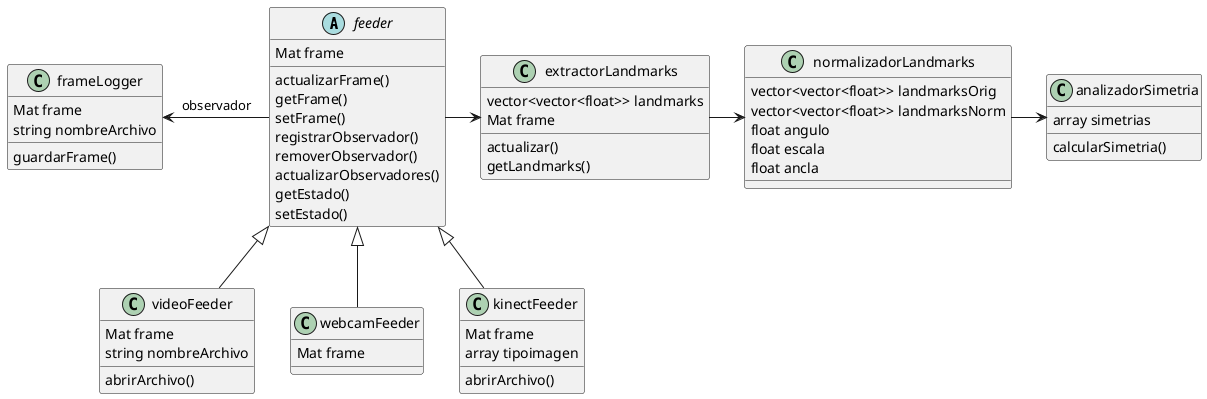 @startuml proyectoVision

abstract class feeder{
	Mat frame
	actualizarFrame()
	getFrame()
	setFrame()
	registrarObservador()
	removerObservador()
	actualizarObservadores()
	getEstado()
	setEstado()
}

class frameLogger{
	Mat frame
	string nombreArchivo
	guardarFrame()
}
frameLogger<- feeder: observador

class videoFeeder{
	Mat frame
	string nombreArchivo
	abrirArchivo()
}
feeder<|--videoFeeder

class webcamFeeder{
	Mat frame
}
feeder<|--webcamFeeder

class kinectFeeder{
	'"tipoimagen" deberia servir para registrar RGB, IR o profundidad
	Mat frame
	array tipoimagen
	abrirArchivo()
}
feeder<|--kinectFeeder

feeder->extractorLandmarks

class extractorLandmarks{
	'debe definir todos los datos necesarios
	'y los metodos para extraer y registrar los datos

	vector<vector<float>> landmarks
	Mat frame
	actualizar()
	getLandmarks()
}

extractorLandmarks->normalizadorLandmarks
class normalizadorLandmarks{
	vector<vector<float>> landmarksOrig
	vector<vector<float>> landmarksNorm
	float angulo
	float escala
	float ancla
}

class analizadorSimetria{
array simetrias
calcularSimetria()
}
normalizadorLandmarks -> analizadorSimetria
@enduml

@startuml structs
class datoBase <<struct>>{
	'primer boceto de la estructura basica de cada frame
	'para hacer registro de los datos?

	Mat frame
	int numeroFrame
	string nombreArchivo
	double timestamp
	vector<vector<float>> features
	float ancla
	float angulo
	float escala
}



@enduml

@startuml feeder
abstract class feeder{
	Mat frame
	actualizarFrame()
	getFrame()
	setFrame()
	registrarObservador()
	removerObservador()
	actualizarObservadores()
	getEstado()
	setEstado()
}
note left of feeder::frame
frame base en formato Mat
end note

note right of feeder::actualizarFrame()
método para actualizar el frame?
end note
@enduml